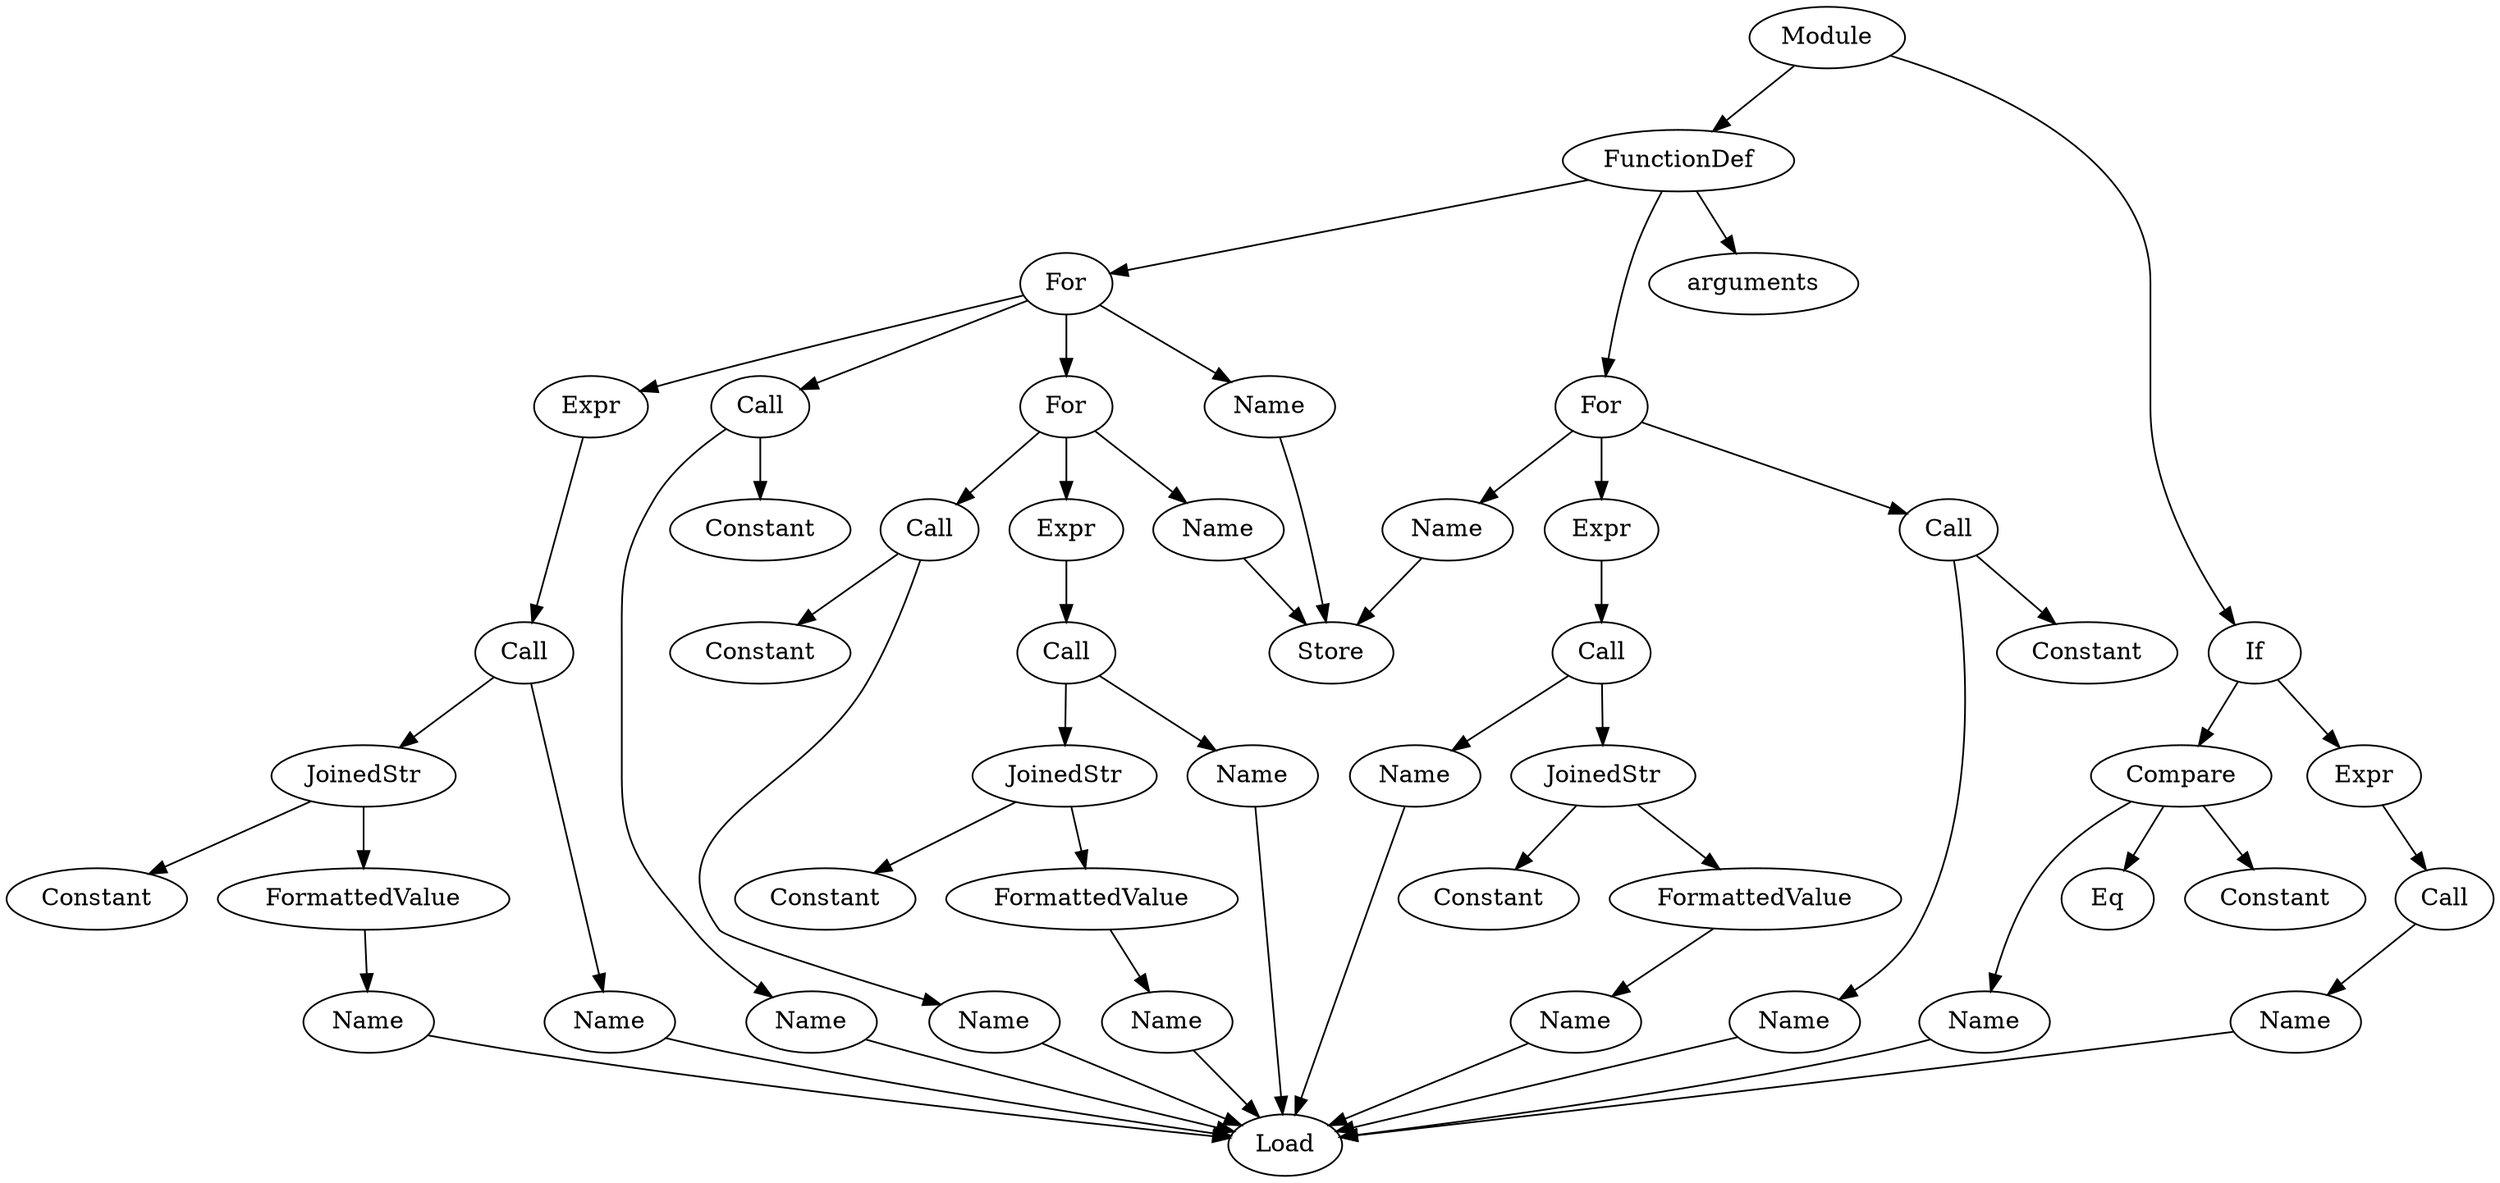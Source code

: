 digraph AST {
	"2815428092560" [label = "Module"]
	"2815428092560" -> "2815428092608"
	"2815428092560" -> "2815428092656"
	"2815428092608" [label = "FunctionDef"]
	"2815428092608" -> "2815428092704"
	"2815428092608" -> "2815428092752"
	"2815428092608" -> "2815428092848"
	"2815428092704" [label = "arguments"]
	"2815428092752" [label = "For"]
	"2815428092752" -> "2815428092800"
	"2815428092752" -> "2815428092896"
	"2815428092752" -> "2815428092992"
	"2815428092752" -> "2815428093472"
	"2815428092800" [label = "Name"]
	"2815428092800" -> "2815427706944"
	"2815427706944" [label = "Store"]
	"2815428092896" [label = "Call"]
	"2815428092896" -> "2815428092944"
	"2815428092896" -> "2815428093040"
	"2815428092944" [label = "Name"]
	"2815428092944" -> "2815427707040"
	"2815427707040" [label = "Load"]
	"2815428093040" [label = "Constant"]
	"2815428092992" [label = "Expr"]
	"2815428092992" -> "2815428093088"
	"2815428093088" [label = "Call"]
	"2815428093088" -> "2815428093136"
	"2815428093088" -> "2815428093184"
	"2815428093136" [label = "Name"]
	"2815428093136" -> "2815427707040"
	"2815427707040" [label = "Load"]
	"2815428093184" [label = "JoinedStr"]
	"2815428093184" -> "2815428093232"
	"2815428093184" -> "2815428093280"
	"2815428093232" [label = "Constant"]
	"2815428093280" [label = "FormattedValue"]
	"2815428093280" -> "2815428093328"
	"2815428093328" [label = "Name"]
	"2815428093328" -> "2815427707040"
	"2815427707040" [label = "Load"]
	"2815428093472" [label = "For"]
	"2815428093472" -> "2815428093520"
	"2815428093472" -> "2815428093616"
	"2815428093472" -> "2815428093760"
	"2815428093520" [label = "Name"]
	"2815428093520" -> "2815427706944"
	"2815427706944" [label = "Store"]
	"2815428093616" [label = "Call"]
	"2815428093616" -> "2815428093664"
	"2815428093616" -> "2815428093712"
	"2815428093664" [label = "Name"]
	"2815428093664" -> "2815427707040"
	"2815427707040" [label = "Load"]
	"2815428093712" [label = "Constant"]
	"2815428093760" [label = "Expr"]
	"2815428093760" -> "2815428093808"
	"2815428093808" [label = "Call"]
	"2815428093808" -> "2815428093856"
	"2815428093808" -> "2815428093904"
	"2815428093856" [label = "Name"]
	"2815428093856" -> "2815427707040"
	"2815427707040" [label = "Load"]
	"2815428093904" [label = "JoinedStr"]
	"2815428093904" -> "2815428093952"
	"2815428093904" -> "2815428094000"
	"2815428093952" [label = "Constant"]
	"2815428094000" [label = "FormattedValue"]
	"2815428094000" -> "2815428094048"
	"2815428094048" [label = "Name"]
	"2815428094048" -> "2815427707040"
	"2815427707040" [label = "Load"]
	"2815428092848" [label = "For"]
	"2815428092848" -> "2815428093568"
	"2815428092848" -> "2815428094192"
	"2815428092848" -> "2815428094336"
	"2815428093568" [label = "Name"]
	"2815428093568" -> "2815427706944"
	"2815427706944" [label = "Store"]
	"2815428094192" [label = "Call"]
	"2815428094192" -> "2815428094240"
	"2815428094192" -> "2815428094288"
	"2815428094240" [label = "Name"]
	"2815428094240" -> "2815427707040"
	"2815427707040" [label = "Load"]
	"2815428094288" [label = "Constant"]
	"2815428094336" [label = "Expr"]
	"2815428094336" -> "2815428094384"
	"2815428094384" [label = "Call"]
	"2815428094384" -> "2815428094432"
	"2815428094384" -> "2815428094480"
	"2815428094432" [label = "Name"]
	"2815428094432" -> "2815427707040"
	"2815427707040" [label = "Load"]
	"2815428094480" [label = "JoinedStr"]
	"2815428094480" -> "2815428094528"
	"2815428094480" -> "2815428094576"
	"2815428094528" [label = "Constant"]
	"2815428094576" [label = "FormattedValue"]
	"2815428094576" -> "2815428094624"
	"2815428094624" [label = "Name"]
	"2815428094624" -> "2815427707040"
	"2815427707040" [label = "Load"]
	"2815428092656" [label = "If"]
	"2815428092656" -> "2815428094768"
	"2815428092656" -> "2815428094960"
	"2815428094768" [label = "Compare"]
	"2815428094768" -> "2815428094816"
	"2815428094768" -> "2815427711840"
	"2815428094768" -> "2815428094912"
	"2815428094816" [label = "Name"]
	"2815428094816" -> "2815427707040"
	"2815427707040" [label = "Load"]
	"2815427711840" [label = "Eq"]
	"2815428094912" [label = "Constant"]
	"2815428094960" [label = "Expr"]
	"2815428094960" -> "2815428095008"
	"2815428095008" [label = "Call"]
	"2815428095008" -> "2815428095056"
	"2815428095056" [label = "Name"]
	"2815428095056" -> "2815427707040"
	"2815427707040" [label = "Load"]
}
